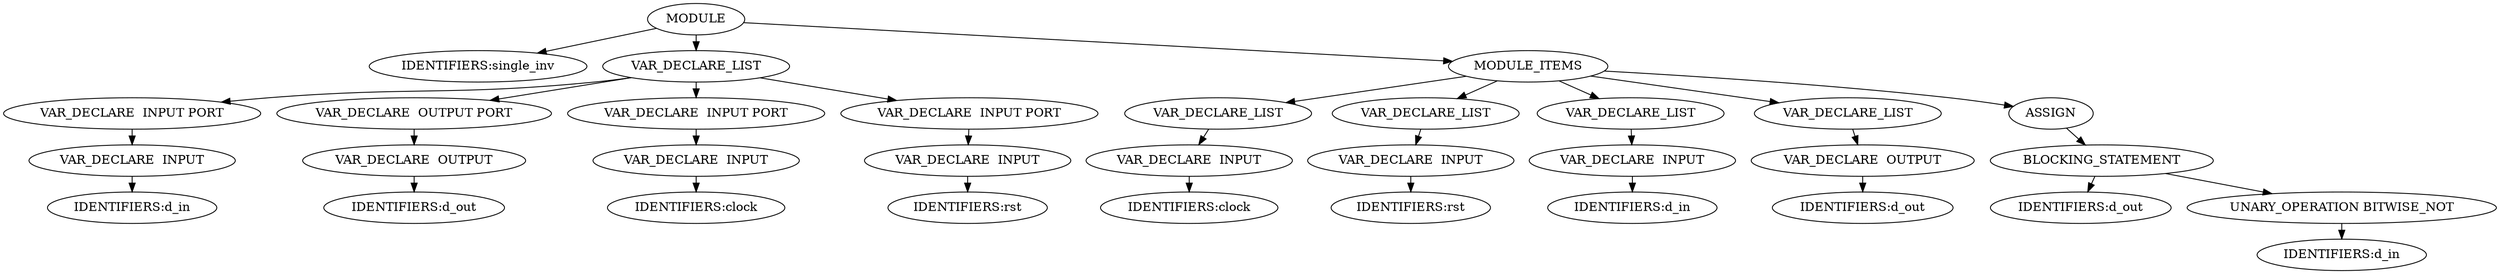 digraph G {	
ranksep=.25;
	0 [label="MODULE"];
	1 [label="IDENTIFIERS:single_inv"];
	0 -> 1;
	2 [label="VAR_DECLARE_LIST"];
	0 -> 2;
	3 [label="VAR_DECLARE  INPUT PORT"];
	2 -> 3;
	4 [label="VAR_DECLARE  INPUT"];
	3 -> 4;
	5 [label="IDENTIFIERS:d_in"];
	4 -> 5;
	16 [label="VAR_DECLARE  OUTPUT PORT"];
	2 -> 16;
	17 [label="VAR_DECLARE  OUTPUT"];
	16 -> 17;
	18 [label="IDENTIFIERS:d_out"];
	17 -> 18;
	29 [label="VAR_DECLARE  INPUT PORT"];
	2 -> 29;
	30 [label="VAR_DECLARE  INPUT"];
	29 -> 30;
	31 [label="IDENTIFIERS:clock"];
	30 -> 31;
	42 [label="VAR_DECLARE  INPUT PORT"];
	2 -> 42;
	43 [label="VAR_DECLARE  INPUT"];
	42 -> 43;
	44 [label="IDENTIFIERS:rst"];
	43 -> 44;
	55 [label="MODULE_ITEMS"];
	0 -> 55;
	56 [label="VAR_DECLARE_LIST"];
	55 -> 56;
	57 [label="VAR_DECLARE  INPUT"];
	56 -> 57;
	58 [label="IDENTIFIERS:clock"];
	57 -> 58;
	64 [label="VAR_DECLARE_LIST"];
	55 -> 64;
	65 [label="VAR_DECLARE  INPUT"];
	64 -> 65;
	66 [label="IDENTIFIERS:rst"];
	65 -> 66;
	72 [label="VAR_DECLARE_LIST"];
	55 -> 72;
	73 [label="VAR_DECLARE  INPUT"];
	72 -> 73;
	74 [label="IDENTIFIERS:d_in"];
	73 -> 74;
	80 [label="VAR_DECLARE_LIST"];
	55 -> 80;
	81 [label="VAR_DECLARE  OUTPUT"];
	80 -> 81;
	82 [label="IDENTIFIERS:d_out"];
	81 -> 82;
	88 [label="ASSIGN"];
	55 -> 88;
	89 [label="BLOCKING_STATEMENT"];
	88 -> 89;
	90 [label="IDENTIFIERS:d_out"];
	89 -> 90;
	91 [label="UNARY_OPERATION BITWISE_NOT"];
	89 -> 91;
	92 [label="IDENTIFIERS:d_in"];
	91 -> 92;
}
